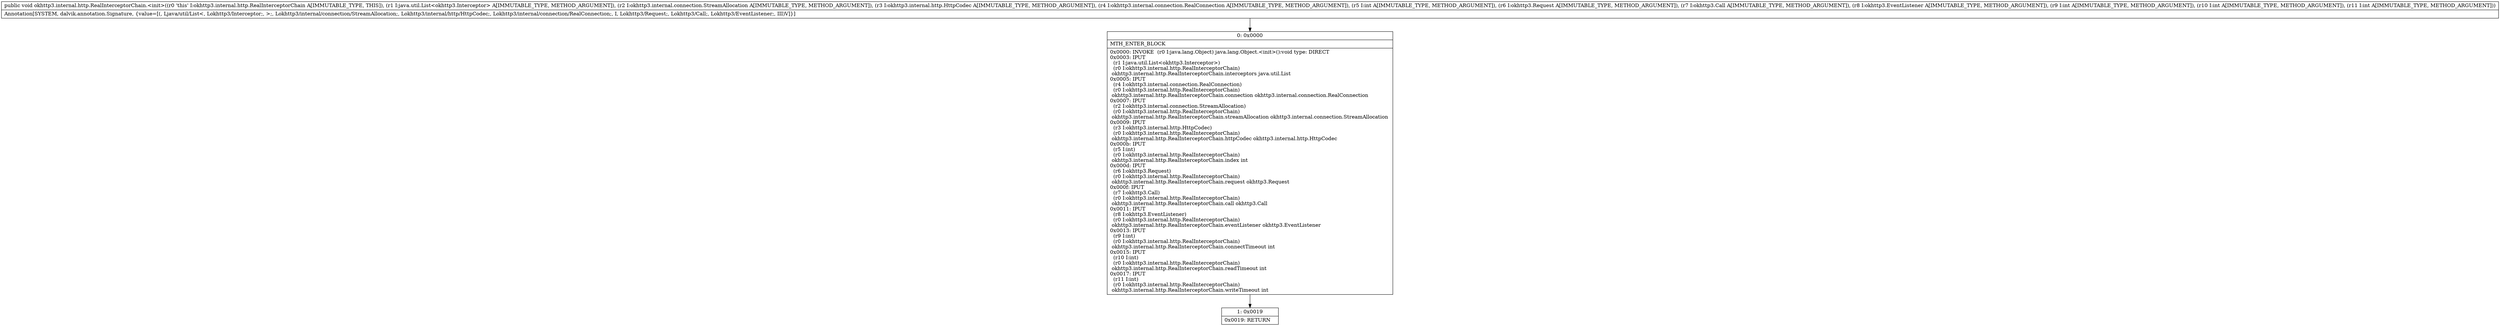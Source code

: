 digraph "CFG forokhttp3.internal.http.RealInterceptorChain.\<init\>(Ljava\/util\/List;Lokhttp3\/internal\/connection\/StreamAllocation;Lokhttp3\/internal\/http\/HttpCodec;Lokhttp3\/internal\/connection\/RealConnection;ILokhttp3\/Request;Lokhttp3\/Call;Lokhttp3\/EventListener;III)V" {
Node_0 [shape=record,label="{0\:\ 0x0000|MTH_ENTER_BLOCK\l|0x0000: INVOKE  (r0 I:java.lang.Object) java.lang.Object.\<init\>():void type: DIRECT \l0x0003: IPUT  \l  (r1 I:java.util.List\<okhttp3.Interceptor\>)\l  (r0 I:okhttp3.internal.http.RealInterceptorChain)\l okhttp3.internal.http.RealInterceptorChain.interceptors java.util.List \l0x0005: IPUT  \l  (r4 I:okhttp3.internal.connection.RealConnection)\l  (r0 I:okhttp3.internal.http.RealInterceptorChain)\l okhttp3.internal.http.RealInterceptorChain.connection okhttp3.internal.connection.RealConnection \l0x0007: IPUT  \l  (r2 I:okhttp3.internal.connection.StreamAllocation)\l  (r0 I:okhttp3.internal.http.RealInterceptorChain)\l okhttp3.internal.http.RealInterceptorChain.streamAllocation okhttp3.internal.connection.StreamAllocation \l0x0009: IPUT  \l  (r3 I:okhttp3.internal.http.HttpCodec)\l  (r0 I:okhttp3.internal.http.RealInterceptorChain)\l okhttp3.internal.http.RealInterceptorChain.httpCodec okhttp3.internal.http.HttpCodec \l0x000b: IPUT  \l  (r5 I:int)\l  (r0 I:okhttp3.internal.http.RealInterceptorChain)\l okhttp3.internal.http.RealInterceptorChain.index int \l0x000d: IPUT  \l  (r6 I:okhttp3.Request)\l  (r0 I:okhttp3.internal.http.RealInterceptorChain)\l okhttp3.internal.http.RealInterceptorChain.request okhttp3.Request \l0x000f: IPUT  \l  (r7 I:okhttp3.Call)\l  (r0 I:okhttp3.internal.http.RealInterceptorChain)\l okhttp3.internal.http.RealInterceptorChain.call okhttp3.Call \l0x0011: IPUT  \l  (r8 I:okhttp3.EventListener)\l  (r0 I:okhttp3.internal.http.RealInterceptorChain)\l okhttp3.internal.http.RealInterceptorChain.eventListener okhttp3.EventListener \l0x0013: IPUT  \l  (r9 I:int)\l  (r0 I:okhttp3.internal.http.RealInterceptorChain)\l okhttp3.internal.http.RealInterceptorChain.connectTimeout int \l0x0015: IPUT  \l  (r10 I:int)\l  (r0 I:okhttp3.internal.http.RealInterceptorChain)\l okhttp3.internal.http.RealInterceptorChain.readTimeout int \l0x0017: IPUT  \l  (r11 I:int)\l  (r0 I:okhttp3.internal.http.RealInterceptorChain)\l okhttp3.internal.http.RealInterceptorChain.writeTimeout int \l}"];
Node_1 [shape=record,label="{1\:\ 0x0019|0x0019: RETURN   \l}"];
MethodNode[shape=record,label="{public void okhttp3.internal.http.RealInterceptorChain.\<init\>((r0 'this' I:okhttp3.internal.http.RealInterceptorChain A[IMMUTABLE_TYPE, THIS]), (r1 I:java.util.List\<okhttp3.Interceptor\> A[IMMUTABLE_TYPE, METHOD_ARGUMENT]), (r2 I:okhttp3.internal.connection.StreamAllocation A[IMMUTABLE_TYPE, METHOD_ARGUMENT]), (r3 I:okhttp3.internal.http.HttpCodec A[IMMUTABLE_TYPE, METHOD_ARGUMENT]), (r4 I:okhttp3.internal.connection.RealConnection A[IMMUTABLE_TYPE, METHOD_ARGUMENT]), (r5 I:int A[IMMUTABLE_TYPE, METHOD_ARGUMENT]), (r6 I:okhttp3.Request A[IMMUTABLE_TYPE, METHOD_ARGUMENT]), (r7 I:okhttp3.Call A[IMMUTABLE_TYPE, METHOD_ARGUMENT]), (r8 I:okhttp3.EventListener A[IMMUTABLE_TYPE, METHOD_ARGUMENT]), (r9 I:int A[IMMUTABLE_TYPE, METHOD_ARGUMENT]), (r10 I:int A[IMMUTABLE_TYPE, METHOD_ARGUMENT]), (r11 I:int A[IMMUTABLE_TYPE, METHOD_ARGUMENT]))  | Annotation[SYSTEM, dalvik.annotation.Signature, \{value=[(, Ljava\/util\/List\<, Lokhttp3\/Interceptor;, \>;, Lokhttp3\/internal\/connection\/StreamAllocation;, Lokhttp3\/internal\/http\/HttpCodec;, Lokhttp3\/internal\/connection\/RealConnection;, I, Lokhttp3\/Request;, Lokhttp3\/Call;, Lokhttp3\/EventListener;, III)V]\}]\l}"];
MethodNode -> Node_0;
Node_0 -> Node_1;
}

